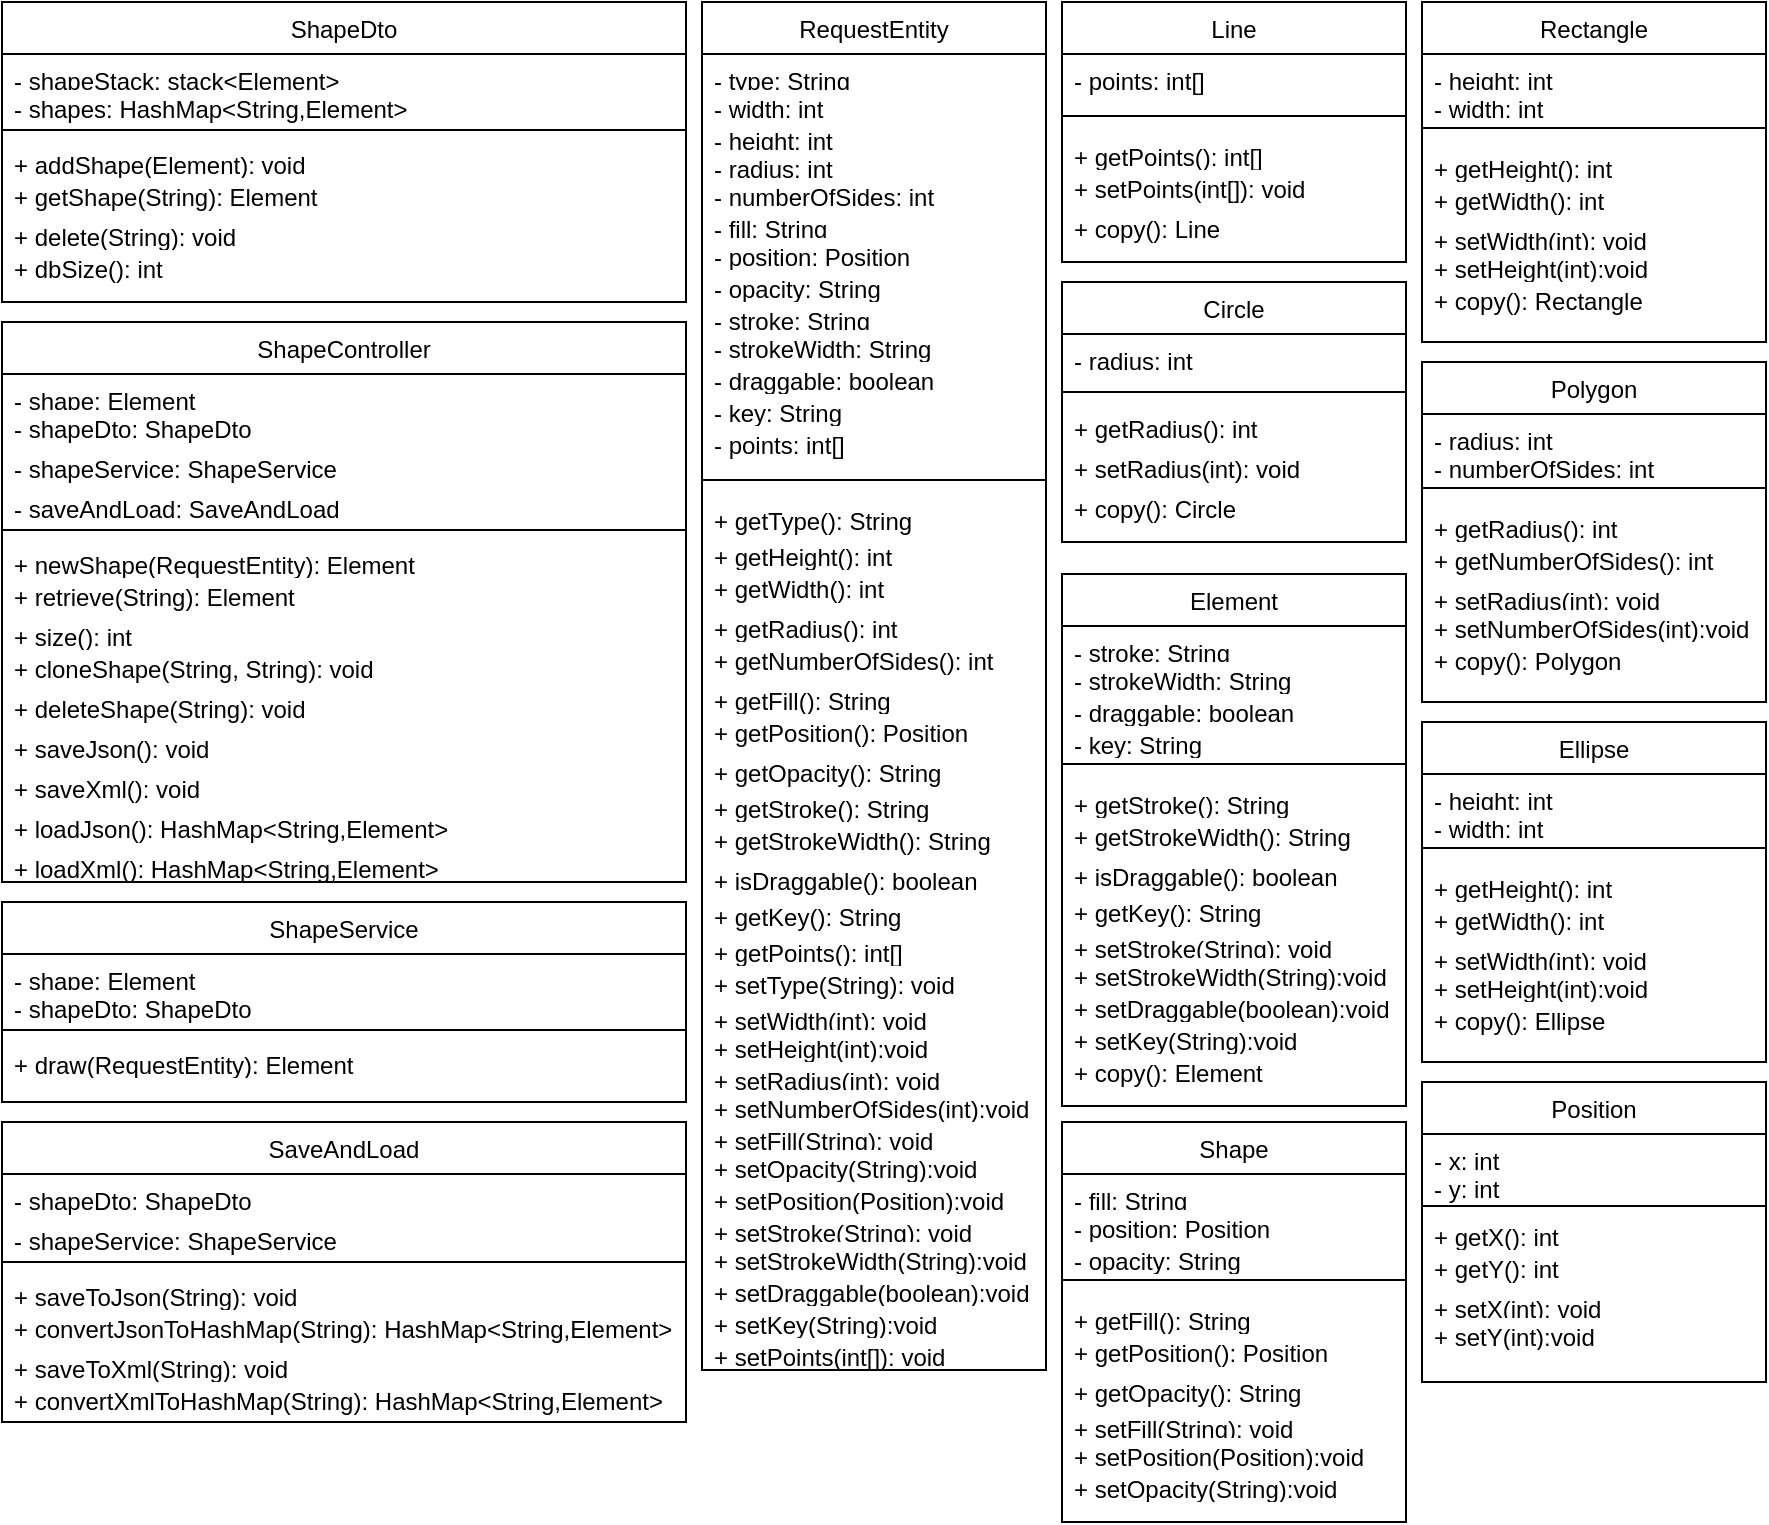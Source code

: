 <mxfile version="22.1.6" type="github">
  <diagram id="C5RBs43oDa-KdzZeNtuy" name="Page-1">
    <mxGraphModel dx="1877" dy="617" grid="1" gridSize="10" guides="1" tooltips="1" connect="1" arrows="1" fold="1" page="1" pageScale="1" pageWidth="827" pageHeight="1169" math="0" shadow="0">
      <root>
        <mxCell id="WIyWlLk6GJQsqaUBKTNV-0" />
        <mxCell id="WIyWlLk6GJQsqaUBKTNV-1" parent="WIyWlLk6GJQsqaUBKTNV-0" />
        <mxCell id="zkfFHV4jXpPFQw0GAbJ--17" value="Rectangle" style="swimlane;fontStyle=0;align=center;verticalAlign=top;childLayout=stackLayout;horizontal=1;startSize=26;horizontalStack=0;resizeParent=1;resizeLast=0;collapsible=1;marginBottom=0;rounded=0;shadow=0;strokeWidth=1;" parent="WIyWlLk6GJQsqaUBKTNV-1" vertex="1">
          <mxGeometry x="630" y="10" width="172" height="170" as="geometry">
            <mxRectangle x="550" y="140" width="160" height="26" as="alternateBounds" />
          </mxGeometry>
        </mxCell>
        <mxCell id="zkfFHV4jXpPFQw0GAbJ--18" value="- height: int" style="text;align=left;verticalAlign=top;spacingLeft=4;spacingRight=4;overflow=hidden;rotatable=0;points=[[0,0.5],[1,0.5]];portConstraint=eastwest;" parent="zkfFHV4jXpPFQw0GAbJ--17" vertex="1">
          <mxGeometry y="26" width="172" height="14" as="geometry" />
        </mxCell>
        <mxCell id="zkfFHV4jXpPFQw0GAbJ--19" value="- width: int" style="text;align=left;verticalAlign=top;spacingLeft=4;spacingRight=4;overflow=hidden;rotatable=0;points=[[0,0.5],[1,0.5]];portConstraint=eastwest;rounded=0;shadow=0;html=0;" parent="zkfFHV4jXpPFQw0GAbJ--17" vertex="1">
          <mxGeometry y="40" width="172" height="16" as="geometry" />
        </mxCell>
        <mxCell id="zkfFHV4jXpPFQw0GAbJ--23" value="" style="line;html=1;strokeWidth=1;align=left;verticalAlign=middle;spacingTop=-1;spacingLeft=3;spacingRight=3;rotatable=0;labelPosition=right;points=[];portConstraint=eastwest;" parent="zkfFHV4jXpPFQw0GAbJ--17" vertex="1">
          <mxGeometry y="56" width="172" height="14" as="geometry" />
        </mxCell>
        <mxCell id="zkfFHV4jXpPFQw0GAbJ--24" value="+ getHeight(): int" style="text;align=left;verticalAlign=top;spacingLeft=4;spacingRight=4;overflow=hidden;rotatable=0;points=[[0,0.5],[1,0.5]];portConstraint=eastwest;" parent="zkfFHV4jXpPFQw0GAbJ--17" vertex="1">
          <mxGeometry y="70" width="172" height="16" as="geometry" />
        </mxCell>
        <mxCell id="zkfFHV4jXpPFQw0GAbJ--25" value="+ getWidth(): int" style="text;align=left;verticalAlign=top;spacingLeft=4;spacingRight=4;overflow=hidden;rotatable=0;points=[[0,0.5],[1,0.5]];portConstraint=eastwest;" parent="zkfFHV4jXpPFQw0GAbJ--17" vertex="1">
          <mxGeometry y="86" width="172" height="20" as="geometry" />
        </mxCell>
        <mxCell id="BYD55XEwTdzDxL9DiL2L-0" value="+ setWidth(int): void" style="text;align=left;verticalAlign=top;spacingLeft=4;spacingRight=4;overflow=hidden;rotatable=0;points=[[0,0.5],[1,0.5]];portConstraint=eastwest;" vertex="1" parent="zkfFHV4jXpPFQw0GAbJ--17">
          <mxGeometry y="106" width="172" height="14" as="geometry" />
        </mxCell>
        <mxCell id="BYD55XEwTdzDxL9DiL2L-1" value="+ setHeight(int):void" style="text;align=left;verticalAlign=top;spacingLeft=4;spacingRight=4;overflow=hidden;rotatable=0;points=[[0,0.5],[1,0.5]];portConstraint=eastwest;" vertex="1" parent="zkfFHV4jXpPFQw0GAbJ--17">
          <mxGeometry y="120" width="172" height="16" as="geometry" />
        </mxCell>
        <mxCell id="BYD55XEwTdzDxL9DiL2L-2" value="+ copy(): Rectangle" style="text;align=left;verticalAlign=top;spacingLeft=4;spacingRight=4;overflow=hidden;rotatable=0;points=[[0,0.5],[1,0.5]];portConstraint=eastwest;" vertex="1" parent="zkfFHV4jXpPFQw0GAbJ--17">
          <mxGeometry y="136" width="172" height="30" as="geometry" />
        </mxCell>
        <mxCell id="BYD55XEwTdzDxL9DiL2L-3" value="Polygon" style="swimlane;fontStyle=0;align=center;verticalAlign=top;childLayout=stackLayout;horizontal=1;startSize=26;horizontalStack=0;resizeParent=1;resizeLast=0;collapsible=1;marginBottom=0;rounded=0;shadow=0;strokeWidth=1;" vertex="1" parent="WIyWlLk6GJQsqaUBKTNV-1">
          <mxGeometry x="630" y="190" width="172" height="170" as="geometry">
            <mxRectangle x="550" y="140" width="160" height="26" as="alternateBounds" />
          </mxGeometry>
        </mxCell>
        <mxCell id="BYD55XEwTdzDxL9DiL2L-4" value="- radius: int" style="text;align=left;verticalAlign=top;spacingLeft=4;spacingRight=4;overflow=hidden;rotatable=0;points=[[0,0.5],[1,0.5]];portConstraint=eastwest;" vertex="1" parent="BYD55XEwTdzDxL9DiL2L-3">
          <mxGeometry y="26" width="172" height="14" as="geometry" />
        </mxCell>
        <mxCell id="BYD55XEwTdzDxL9DiL2L-5" value="- numberOfSides: int" style="text;align=left;verticalAlign=top;spacingLeft=4;spacingRight=4;overflow=hidden;rotatable=0;points=[[0,0.5],[1,0.5]];portConstraint=eastwest;rounded=0;shadow=0;html=0;" vertex="1" parent="BYD55XEwTdzDxL9DiL2L-3">
          <mxGeometry y="40" width="172" height="16" as="geometry" />
        </mxCell>
        <mxCell id="BYD55XEwTdzDxL9DiL2L-6" value="" style="line;html=1;strokeWidth=1;align=left;verticalAlign=middle;spacingTop=-1;spacingLeft=3;spacingRight=3;rotatable=0;labelPosition=right;points=[];portConstraint=eastwest;" vertex="1" parent="BYD55XEwTdzDxL9DiL2L-3">
          <mxGeometry y="56" width="172" height="14" as="geometry" />
        </mxCell>
        <mxCell id="BYD55XEwTdzDxL9DiL2L-7" value="+ getRadius(): int" style="text;align=left;verticalAlign=top;spacingLeft=4;spacingRight=4;overflow=hidden;rotatable=0;points=[[0,0.5],[1,0.5]];portConstraint=eastwest;" vertex="1" parent="BYD55XEwTdzDxL9DiL2L-3">
          <mxGeometry y="70" width="172" height="16" as="geometry" />
        </mxCell>
        <mxCell id="BYD55XEwTdzDxL9DiL2L-8" value="+ getNumberOfSides(): int" style="text;align=left;verticalAlign=top;spacingLeft=4;spacingRight=4;overflow=hidden;rotatable=0;points=[[0,0.5],[1,0.5]];portConstraint=eastwest;" vertex="1" parent="BYD55XEwTdzDxL9DiL2L-3">
          <mxGeometry y="86" width="172" height="20" as="geometry" />
        </mxCell>
        <mxCell id="BYD55XEwTdzDxL9DiL2L-9" value="+ setRadius(int): void" style="text;align=left;verticalAlign=top;spacingLeft=4;spacingRight=4;overflow=hidden;rotatable=0;points=[[0,0.5],[1,0.5]];portConstraint=eastwest;" vertex="1" parent="BYD55XEwTdzDxL9DiL2L-3">
          <mxGeometry y="106" width="172" height="14" as="geometry" />
        </mxCell>
        <mxCell id="BYD55XEwTdzDxL9DiL2L-10" value="+ setNumberOfSides(int):void" style="text;align=left;verticalAlign=top;spacingLeft=4;spacingRight=4;overflow=hidden;rotatable=0;points=[[0,0.5],[1,0.5]];portConstraint=eastwest;" vertex="1" parent="BYD55XEwTdzDxL9DiL2L-3">
          <mxGeometry y="120" width="172" height="16" as="geometry" />
        </mxCell>
        <mxCell id="BYD55XEwTdzDxL9DiL2L-11" value="+ copy(): Polygon" style="text;align=left;verticalAlign=top;spacingLeft=4;spacingRight=4;overflow=hidden;rotatable=0;points=[[0,0.5],[1,0.5]];portConstraint=eastwest;" vertex="1" parent="BYD55XEwTdzDxL9DiL2L-3">
          <mxGeometry y="136" width="172" height="30" as="geometry" />
        </mxCell>
        <mxCell id="BYD55XEwTdzDxL9DiL2L-12" value="Ellipse" style="swimlane;fontStyle=0;align=center;verticalAlign=top;childLayout=stackLayout;horizontal=1;startSize=26;horizontalStack=0;resizeParent=1;resizeLast=0;collapsible=1;marginBottom=0;rounded=0;shadow=0;strokeWidth=1;" vertex="1" parent="WIyWlLk6GJQsqaUBKTNV-1">
          <mxGeometry x="630" y="370" width="172" height="170" as="geometry">
            <mxRectangle x="550" y="140" width="160" height="26" as="alternateBounds" />
          </mxGeometry>
        </mxCell>
        <mxCell id="BYD55XEwTdzDxL9DiL2L-13" value="- height: int" style="text;align=left;verticalAlign=top;spacingLeft=4;spacingRight=4;overflow=hidden;rotatable=0;points=[[0,0.5],[1,0.5]];portConstraint=eastwest;" vertex="1" parent="BYD55XEwTdzDxL9DiL2L-12">
          <mxGeometry y="26" width="172" height="14" as="geometry" />
        </mxCell>
        <mxCell id="BYD55XEwTdzDxL9DiL2L-14" value="- width: int" style="text;align=left;verticalAlign=top;spacingLeft=4;spacingRight=4;overflow=hidden;rotatable=0;points=[[0,0.5],[1,0.5]];portConstraint=eastwest;rounded=0;shadow=0;html=0;" vertex="1" parent="BYD55XEwTdzDxL9DiL2L-12">
          <mxGeometry y="40" width="172" height="16" as="geometry" />
        </mxCell>
        <mxCell id="BYD55XEwTdzDxL9DiL2L-15" value="" style="line;html=1;strokeWidth=1;align=left;verticalAlign=middle;spacingTop=-1;spacingLeft=3;spacingRight=3;rotatable=0;labelPosition=right;points=[];portConstraint=eastwest;" vertex="1" parent="BYD55XEwTdzDxL9DiL2L-12">
          <mxGeometry y="56" width="172" height="14" as="geometry" />
        </mxCell>
        <mxCell id="BYD55XEwTdzDxL9DiL2L-16" value="+ getHeight(): int" style="text;align=left;verticalAlign=top;spacingLeft=4;spacingRight=4;overflow=hidden;rotatable=0;points=[[0,0.5],[1,0.5]];portConstraint=eastwest;" vertex="1" parent="BYD55XEwTdzDxL9DiL2L-12">
          <mxGeometry y="70" width="172" height="16" as="geometry" />
        </mxCell>
        <mxCell id="BYD55XEwTdzDxL9DiL2L-17" value="+ getWidth(): int" style="text;align=left;verticalAlign=top;spacingLeft=4;spacingRight=4;overflow=hidden;rotatable=0;points=[[0,0.5],[1,0.5]];portConstraint=eastwest;" vertex="1" parent="BYD55XEwTdzDxL9DiL2L-12">
          <mxGeometry y="86" width="172" height="20" as="geometry" />
        </mxCell>
        <mxCell id="BYD55XEwTdzDxL9DiL2L-18" value="+ setWidth(int): void" style="text;align=left;verticalAlign=top;spacingLeft=4;spacingRight=4;overflow=hidden;rotatable=0;points=[[0,0.5],[1,0.5]];portConstraint=eastwest;" vertex="1" parent="BYD55XEwTdzDxL9DiL2L-12">
          <mxGeometry y="106" width="172" height="14" as="geometry" />
        </mxCell>
        <mxCell id="BYD55XEwTdzDxL9DiL2L-19" value="+ setHeight(int):void" style="text;align=left;verticalAlign=top;spacingLeft=4;spacingRight=4;overflow=hidden;rotatable=0;points=[[0,0.5],[1,0.5]];portConstraint=eastwest;" vertex="1" parent="BYD55XEwTdzDxL9DiL2L-12">
          <mxGeometry y="120" width="172" height="16" as="geometry" />
        </mxCell>
        <mxCell id="BYD55XEwTdzDxL9DiL2L-20" value="+ copy(): Ellipse" style="text;align=left;verticalAlign=top;spacingLeft=4;spacingRight=4;overflow=hidden;rotatable=0;points=[[0,0.5],[1,0.5]];portConstraint=eastwest;" vertex="1" parent="BYD55XEwTdzDxL9DiL2L-12">
          <mxGeometry y="136" width="172" height="30" as="geometry" />
        </mxCell>
        <mxCell id="BYD55XEwTdzDxL9DiL2L-21" value="Line" style="swimlane;fontStyle=0;align=center;verticalAlign=top;childLayout=stackLayout;horizontal=1;startSize=26;horizontalStack=0;resizeParent=1;resizeLast=0;collapsible=1;marginBottom=0;rounded=0;shadow=0;strokeWidth=1;" vertex="1" parent="WIyWlLk6GJQsqaUBKTNV-1">
          <mxGeometry x="450" y="10" width="172" height="130" as="geometry">
            <mxRectangle x="550" y="140" width="160" height="26" as="alternateBounds" />
          </mxGeometry>
        </mxCell>
        <mxCell id="BYD55XEwTdzDxL9DiL2L-22" value="- points: int[]" style="text;align=left;verticalAlign=top;spacingLeft=4;spacingRight=4;overflow=hidden;rotatable=0;points=[[0,0.5],[1,0.5]];portConstraint=eastwest;" vertex="1" parent="BYD55XEwTdzDxL9DiL2L-21">
          <mxGeometry y="26" width="172" height="24" as="geometry" />
        </mxCell>
        <mxCell id="BYD55XEwTdzDxL9DiL2L-24" value="" style="line;html=1;strokeWidth=1;align=left;verticalAlign=middle;spacingTop=-1;spacingLeft=3;spacingRight=3;rotatable=0;labelPosition=right;points=[];portConstraint=eastwest;" vertex="1" parent="BYD55XEwTdzDxL9DiL2L-21">
          <mxGeometry y="50" width="172" height="14" as="geometry" />
        </mxCell>
        <mxCell id="BYD55XEwTdzDxL9DiL2L-25" value="+ getPoints(): int[]" style="text;align=left;verticalAlign=top;spacingLeft=4;spacingRight=4;overflow=hidden;rotatable=0;points=[[0,0.5],[1,0.5]];portConstraint=eastwest;" vertex="1" parent="BYD55XEwTdzDxL9DiL2L-21">
          <mxGeometry y="64" width="172" height="16" as="geometry" />
        </mxCell>
        <mxCell id="BYD55XEwTdzDxL9DiL2L-26" value="+ setPoints(int[]): void" style="text;align=left;verticalAlign=top;spacingLeft=4;spacingRight=4;overflow=hidden;rotatable=0;points=[[0,0.5],[1,0.5]];portConstraint=eastwest;" vertex="1" parent="BYD55XEwTdzDxL9DiL2L-21">
          <mxGeometry y="80" width="172" height="20" as="geometry" />
        </mxCell>
        <mxCell id="BYD55XEwTdzDxL9DiL2L-29" value="+ copy(): Line" style="text;align=left;verticalAlign=top;spacingLeft=4;spacingRight=4;overflow=hidden;rotatable=0;points=[[0,0.5],[1,0.5]];portConstraint=eastwest;" vertex="1" parent="BYD55XEwTdzDxL9DiL2L-21">
          <mxGeometry y="100" width="172" height="30" as="geometry" />
        </mxCell>
        <mxCell id="BYD55XEwTdzDxL9DiL2L-30" value="Circle" style="swimlane;fontStyle=0;align=center;verticalAlign=top;childLayout=stackLayout;horizontal=1;startSize=26;horizontalStack=0;resizeParent=1;resizeLast=0;collapsible=1;marginBottom=0;rounded=0;shadow=0;strokeWidth=1;" vertex="1" parent="WIyWlLk6GJQsqaUBKTNV-1">
          <mxGeometry x="450" y="150" width="172" height="130" as="geometry">
            <mxRectangle x="550" y="140" width="160" height="26" as="alternateBounds" />
          </mxGeometry>
        </mxCell>
        <mxCell id="BYD55XEwTdzDxL9DiL2L-31" value="- radius: int" style="text;align=left;verticalAlign=top;spacingLeft=4;spacingRight=4;overflow=hidden;rotatable=0;points=[[0,0.5],[1,0.5]];portConstraint=eastwest;" vertex="1" parent="BYD55XEwTdzDxL9DiL2L-30">
          <mxGeometry y="26" width="172" height="24" as="geometry" />
        </mxCell>
        <mxCell id="BYD55XEwTdzDxL9DiL2L-33" value="" style="line;html=1;strokeWidth=1;align=left;verticalAlign=middle;spacingTop=-1;spacingLeft=3;spacingRight=3;rotatable=0;labelPosition=right;points=[];portConstraint=eastwest;" vertex="1" parent="BYD55XEwTdzDxL9DiL2L-30">
          <mxGeometry y="50" width="172" height="10" as="geometry" />
        </mxCell>
        <mxCell id="BYD55XEwTdzDxL9DiL2L-34" value="+ getRadius(): int" style="text;align=left;verticalAlign=top;spacingLeft=4;spacingRight=4;overflow=hidden;rotatable=0;points=[[0,0.5],[1,0.5]];portConstraint=eastwest;" vertex="1" parent="BYD55XEwTdzDxL9DiL2L-30">
          <mxGeometry y="60" width="172" height="20" as="geometry" />
        </mxCell>
        <mxCell id="BYD55XEwTdzDxL9DiL2L-35" value="+ setRadius(int): void" style="text;align=left;verticalAlign=top;spacingLeft=4;spacingRight=4;overflow=hidden;rotatable=0;points=[[0,0.5],[1,0.5]];portConstraint=eastwest;" vertex="1" parent="BYD55XEwTdzDxL9DiL2L-30">
          <mxGeometry y="80" width="172" height="20" as="geometry" />
        </mxCell>
        <mxCell id="BYD55XEwTdzDxL9DiL2L-38" value="+ copy(): Circle" style="text;align=left;verticalAlign=top;spacingLeft=4;spacingRight=4;overflow=hidden;rotatable=0;points=[[0,0.5],[1,0.5]];portConstraint=eastwest;" vertex="1" parent="BYD55XEwTdzDxL9DiL2L-30">
          <mxGeometry y="100" width="172" height="30" as="geometry" />
        </mxCell>
        <mxCell id="BYD55XEwTdzDxL9DiL2L-40" value="Element" style="swimlane;fontStyle=0;align=center;verticalAlign=top;childLayout=stackLayout;horizontal=1;startSize=26;horizontalStack=0;resizeParent=1;resizeLast=0;collapsible=1;marginBottom=0;rounded=0;shadow=0;strokeWidth=1;" vertex="1" parent="WIyWlLk6GJQsqaUBKTNV-1">
          <mxGeometry x="450" y="296" width="172" height="266" as="geometry">
            <mxRectangle x="550" y="140" width="160" height="26" as="alternateBounds" />
          </mxGeometry>
        </mxCell>
        <mxCell id="BYD55XEwTdzDxL9DiL2L-41" value="- stroke: String" style="text;align=left;verticalAlign=top;spacingLeft=4;spacingRight=4;overflow=hidden;rotatable=0;points=[[0,0.5],[1,0.5]];portConstraint=eastwest;" vertex="1" parent="BYD55XEwTdzDxL9DiL2L-40">
          <mxGeometry y="26" width="172" height="14" as="geometry" />
        </mxCell>
        <mxCell id="BYD55XEwTdzDxL9DiL2L-42" value="- strokeWidth: String" style="text;align=left;verticalAlign=top;spacingLeft=4;spacingRight=4;overflow=hidden;rotatable=0;points=[[0,0.5],[1,0.5]];portConstraint=eastwest;rounded=0;shadow=0;html=0;" vertex="1" parent="BYD55XEwTdzDxL9DiL2L-40">
          <mxGeometry y="40" width="172" height="16" as="geometry" />
        </mxCell>
        <mxCell id="BYD55XEwTdzDxL9DiL2L-49" value="- draggable: boolean" style="text;align=left;verticalAlign=top;spacingLeft=4;spacingRight=4;overflow=hidden;rotatable=0;points=[[0,0.5],[1,0.5]];portConstraint=eastwest;rounded=0;shadow=0;html=0;" vertex="1" parent="BYD55XEwTdzDxL9DiL2L-40">
          <mxGeometry y="56" width="172" height="16" as="geometry" />
        </mxCell>
        <mxCell id="BYD55XEwTdzDxL9DiL2L-50" value="- key: String" style="text;align=left;verticalAlign=top;spacingLeft=4;spacingRight=4;overflow=hidden;rotatable=0;points=[[0,0.5],[1,0.5]];portConstraint=eastwest;rounded=0;shadow=0;html=0;" vertex="1" parent="BYD55XEwTdzDxL9DiL2L-40">
          <mxGeometry y="72" width="172" height="16" as="geometry" />
        </mxCell>
        <mxCell id="BYD55XEwTdzDxL9DiL2L-43" value="" style="line;html=1;strokeWidth=1;align=left;verticalAlign=middle;spacingTop=-1;spacingLeft=3;spacingRight=3;rotatable=0;labelPosition=right;points=[];portConstraint=eastwest;" vertex="1" parent="BYD55XEwTdzDxL9DiL2L-40">
          <mxGeometry y="88" width="172" height="14" as="geometry" />
        </mxCell>
        <mxCell id="BYD55XEwTdzDxL9DiL2L-44" value="+ getStroke(): String" style="text;align=left;verticalAlign=top;spacingLeft=4;spacingRight=4;overflow=hidden;rotatable=0;points=[[0,0.5],[1,0.5]];portConstraint=eastwest;" vertex="1" parent="BYD55XEwTdzDxL9DiL2L-40">
          <mxGeometry y="102" width="172" height="16" as="geometry" />
        </mxCell>
        <mxCell id="BYD55XEwTdzDxL9DiL2L-45" value="+ getStrokeWidth(): String" style="text;align=left;verticalAlign=top;spacingLeft=4;spacingRight=4;overflow=hidden;rotatable=0;points=[[0,0.5],[1,0.5]];portConstraint=eastwest;" vertex="1" parent="BYD55XEwTdzDxL9DiL2L-40">
          <mxGeometry y="118" width="172" height="20" as="geometry" />
        </mxCell>
        <mxCell id="BYD55XEwTdzDxL9DiL2L-51" value="+ isDraggable(): boolean" style="text;align=left;verticalAlign=top;spacingLeft=4;spacingRight=4;overflow=hidden;rotatable=0;points=[[0,0.5],[1,0.5]];portConstraint=eastwest;" vertex="1" parent="BYD55XEwTdzDxL9DiL2L-40">
          <mxGeometry y="138" width="172" height="18" as="geometry" />
        </mxCell>
        <mxCell id="BYD55XEwTdzDxL9DiL2L-52" value="+ getKey(): String" style="text;align=left;verticalAlign=top;spacingLeft=4;spacingRight=4;overflow=hidden;rotatable=0;points=[[0,0.5],[1,0.5]];portConstraint=eastwest;" vertex="1" parent="BYD55XEwTdzDxL9DiL2L-40">
          <mxGeometry y="156" width="172" height="18" as="geometry" />
        </mxCell>
        <mxCell id="BYD55XEwTdzDxL9DiL2L-46" value="+ setStroke(String): void" style="text;align=left;verticalAlign=top;spacingLeft=4;spacingRight=4;overflow=hidden;rotatable=0;points=[[0,0.5],[1,0.5]];portConstraint=eastwest;" vertex="1" parent="BYD55XEwTdzDxL9DiL2L-40">
          <mxGeometry y="174" width="172" height="14" as="geometry" />
        </mxCell>
        <mxCell id="BYD55XEwTdzDxL9DiL2L-47" value="+ setStrokeWidth(String):void" style="text;align=left;verticalAlign=top;spacingLeft=4;spacingRight=4;overflow=hidden;rotatable=0;points=[[0,0.5],[1,0.5]];portConstraint=eastwest;" vertex="1" parent="BYD55XEwTdzDxL9DiL2L-40">
          <mxGeometry y="188" width="172" height="16" as="geometry" />
        </mxCell>
        <mxCell id="BYD55XEwTdzDxL9DiL2L-53" value="+ setDraggable(boolean):void" style="text;align=left;verticalAlign=top;spacingLeft=4;spacingRight=4;overflow=hidden;rotatable=0;points=[[0,0.5],[1,0.5]];portConstraint=eastwest;" vertex="1" parent="BYD55XEwTdzDxL9DiL2L-40">
          <mxGeometry y="204" width="172" height="16" as="geometry" />
        </mxCell>
        <mxCell id="BYD55XEwTdzDxL9DiL2L-54" value="+ setKey(String):void" style="text;align=left;verticalAlign=top;spacingLeft=4;spacingRight=4;overflow=hidden;rotatable=0;points=[[0,0.5],[1,0.5]];portConstraint=eastwest;" vertex="1" parent="BYD55XEwTdzDxL9DiL2L-40">
          <mxGeometry y="220" width="172" height="16" as="geometry" />
        </mxCell>
        <mxCell id="BYD55XEwTdzDxL9DiL2L-48" value="+ copy(): Element" style="text;align=left;verticalAlign=top;spacingLeft=4;spacingRight=4;overflow=hidden;rotatable=0;points=[[0,0.5],[1,0.5]];portConstraint=eastwest;" vertex="1" parent="BYD55XEwTdzDxL9DiL2L-40">
          <mxGeometry y="236" width="172" height="30" as="geometry" />
        </mxCell>
        <mxCell id="BYD55XEwTdzDxL9DiL2L-55" value="Position" style="swimlane;fontStyle=0;align=center;verticalAlign=top;childLayout=stackLayout;horizontal=1;startSize=26;horizontalStack=0;resizeParent=1;resizeLast=0;collapsible=1;marginBottom=0;rounded=0;shadow=0;strokeWidth=1;" vertex="1" parent="WIyWlLk6GJQsqaUBKTNV-1">
          <mxGeometry x="630" y="550" width="172" height="150" as="geometry">
            <mxRectangle x="550" y="140" width="160" height="26" as="alternateBounds" />
          </mxGeometry>
        </mxCell>
        <mxCell id="BYD55XEwTdzDxL9DiL2L-56" value="- x: int" style="text;align=left;verticalAlign=top;spacingLeft=4;spacingRight=4;overflow=hidden;rotatable=0;points=[[0,0.5],[1,0.5]];portConstraint=eastwest;" vertex="1" parent="BYD55XEwTdzDxL9DiL2L-55">
          <mxGeometry y="26" width="172" height="14" as="geometry" />
        </mxCell>
        <mxCell id="BYD55XEwTdzDxL9DiL2L-57" value="- y: int" style="text;align=left;verticalAlign=top;spacingLeft=4;spacingRight=4;overflow=hidden;rotatable=0;points=[[0,0.5],[1,0.5]];portConstraint=eastwest;rounded=0;shadow=0;html=0;" vertex="1" parent="BYD55XEwTdzDxL9DiL2L-55">
          <mxGeometry y="40" width="172" height="20" as="geometry" />
        </mxCell>
        <mxCell id="BYD55XEwTdzDxL9DiL2L-58" value="" style="line;html=1;strokeWidth=1;align=left;verticalAlign=middle;spacingTop=-1;spacingLeft=3;spacingRight=3;rotatable=0;labelPosition=right;points=[];portConstraint=eastwest;" vertex="1" parent="BYD55XEwTdzDxL9DiL2L-55">
          <mxGeometry y="60" width="172" height="4" as="geometry" />
        </mxCell>
        <mxCell id="BYD55XEwTdzDxL9DiL2L-59" value="+ getX(): int" style="text;align=left;verticalAlign=top;spacingLeft=4;spacingRight=4;overflow=hidden;rotatable=0;points=[[0,0.5],[1,0.5]];portConstraint=eastwest;" vertex="1" parent="BYD55XEwTdzDxL9DiL2L-55">
          <mxGeometry y="64" width="172" height="16" as="geometry" />
        </mxCell>
        <mxCell id="BYD55XEwTdzDxL9DiL2L-60" value="+ getY(): int" style="text;align=left;verticalAlign=top;spacingLeft=4;spacingRight=4;overflow=hidden;rotatable=0;points=[[0,0.5],[1,0.5]];portConstraint=eastwest;" vertex="1" parent="BYD55XEwTdzDxL9DiL2L-55">
          <mxGeometry y="80" width="172" height="20" as="geometry" />
        </mxCell>
        <mxCell id="BYD55XEwTdzDxL9DiL2L-61" value="+ setX(int): void" style="text;align=left;verticalAlign=top;spacingLeft=4;spacingRight=4;overflow=hidden;rotatable=0;points=[[0,0.5],[1,0.5]];portConstraint=eastwest;" vertex="1" parent="BYD55XEwTdzDxL9DiL2L-55">
          <mxGeometry y="100" width="172" height="14" as="geometry" />
        </mxCell>
        <mxCell id="BYD55XEwTdzDxL9DiL2L-62" value="+ setY(int):void" style="text;align=left;verticalAlign=top;spacingLeft=4;spacingRight=4;overflow=hidden;rotatable=0;points=[[0,0.5],[1,0.5]];portConstraint=eastwest;" vertex="1" parent="BYD55XEwTdzDxL9DiL2L-55">
          <mxGeometry y="114" width="172" height="16" as="geometry" />
        </mxCell>
        <mxCell id="BYD55XEwTdzDxL9DiL2L-64" value="Shape" style="swimlane;fontStyle=0;align=center;verticalAlign=top;childLayout=stackLayout;horizontal=1;startSize=26;horizontalStack=0;resizeParent=1;resizeLast=0;collapsible=1;marginBottom=0;rounded=0;shadow=0;strokeWidth=1;" vertex="1" parent="WIyWlLk6GJQsqaUBKTNV-1">
          <mxGeometry x="450" y="570" width="172" height="200" as="geometry">
            <mxRectangle x="550" y="140" width="160" height="26" as="alternateBounds" />
          </mxGeometry>
        </mxCell>
        <mxCell id="BYD55XEwTdzDxL9DiL2L-65" value="- fill: String" style="text;align=left;verticalAlign=top;spacingLeft=4;spacingRight=4;overflow=hidden;rotatable=0;points=[[0,0.5],[1,0.5]];portConstraint=eastwest;" vertex="1" parent="BYD55XEwTdzDxL9DiL2L-64">
          <mxGeometry y="26" width="172" height="14" as="geometry" />
        </mxCell>
        <mxCell id="BYD55XEwTdzDxL9DiL2L-66" value="- position: Position" style="text;align=left;verticalAlign=top;spacingLeft=4;spacingRight=4;overflow=hidden;rotatable=0;points=[[0,0.5],[1,0.5]];portConstraint=eastwest;rounded=0;shadow=0;html=0;" vertex="1" parent="BYD55XEwTdzDxL9DiL2L-64">
          <mxGeometry y="40" width="172" height="16" as="geometry" />
        </mxCell>
        <mxCell id="BYD55XEwTdzDxL9DiL2L-68" value="- opacity: String" style="text;align=left;verticalAlign=top;spacingLeft=4;spacingRight=4;overflow=hidden;rotatable=0;points=[[0,0.5],[1,0.5]];portConstraint=eastwest;rounded=0;shadow=0;html=0;" vertex="1" parent="BYD55XEwTdzDxL9DiL2L-64">
          <mxGeometry y="56" width="172" height="16" as="geometry" />
        </mxCell>
        <mxCell id="BYD55XEwTdzDxL9DiL2L-69" value="" style="line;html=1;strokeWidth=1;align=left;verticalAlign=middle;spacingTop=-1;spacingLeft=3;spacingRight=3;rotatable=0;labelPosition=right;points=[];portConstraint=eastwest;" vertex="1" parent="BYD55XEwTdzDxL9DiL2L-64">
          <mxGeometry y="72" width="172" height="14" as="geometry" />
        </mxCell>
        <mxCell id="BYD55XEwTdzDxL9DiL2L-70" value="+ getFill(): String" style="text;align=left;verticalAlign=top;spacingLeft=4;spacingRight=4;overflow=hidden;rotatable=0;points=[[0,0.5],[1,0.5]];portConstraint=eastwest;" vertex="1" parent="BYD55XEwTdzDxL9DiL2L-64">
          <mxGeometry y="86" width="172" height="16" as="geometry" />
        </mxCell>
        <mxCell id="BYD55XEwTdzDxL9DiL2L-71" value="+ getPosition(): Position" style="text;align=left;verticalAlign=top;spacingLeft=4;spacingRight=4;overflow=hidden;rotatable=0;points=[[0,0.5],[1,0.5]];portConstraint=eastwest;" vertex="1" parent="BYD55XEwTdzDxL9DiL2L-64">
          <mxGeometry y="102" width="172" height="20" as="geometry" />
        </mxCell>
        <mxCell id="BYD55XEwTdzDxL9DiL2L-73" value="+ getOpacity(): String" style="text;align=left;verticalAlign=top;spacingLeft=4;spacingRight=4;overflow=hidden;rotatable=0;points=[[0,0.5],[1,0.5]];portConstraint=eastwest;" vertex="1" parent="BYD55XEwTdzDxL9DiL2L-64">
          <mxGeometry y="122" width="172" height="18" as="geometry" />
        </mxCell>
        <mxCell id="BYD55XEwTdzDxL9DiL2L-74" value="+ setFill(String): void" style="text;align=left;verticalAlign=top;spacingLeft=4;spacingRight=4;overflow=hidden;rotatable=0;points=[[0,0.5],[1,0.5]];portConstraint=eastwest;" vertex="1" parent="BYD55XEwTdzDxL9DiL2L-64">
          <mxGeometry y="140" width="172" height="14" as="geometry" />
        </mxCell>
        <mxCell id="BYD55XEwTdzDxL9DiL2L-75" value="+ setPosition(Position):void" style="text;align=left;verticalAlign=top;spacingLeft=4;spacingRight=4;overflow=hidden;rotatable=0;points=[[0,0.5],[1,0.5]];portConstraint=eastwest;" vertex="1" parent="BYD55XEwTdzDxL9DiL2L-64">
          <mxGeometry y="154" width="172" height="16" as="geometry" />
        </mxCell>
        <mxCell id="BYD55XEwTdzDxL9DiL2L-77" value="+ setOpacity(String):void" style="text;align=left;verticalAlign=top;spacingLeft=4;spacingRight=4;overflow=hidden;rotatable=0;points=[[0,0.5],[1,0.5]];portConstraint=eastwest;" vertex="1" parent="BYD55XEwTdzDxL9DiL2L-64">
          <mxGeometry y="170" width="172" height="16" as="geometry" />
        </mxCell>
        <mxCell id="BYD55XEwTdzDxL9DiL2L-79" value="RequestEntity" style="swimlane;fontStyle=0;align=center;verticalAlign=top;childLayout=stackLayout;horizontal=1;startSize=26;horizontalStack=0;resizeParent=1;resizeLast=0;collapsible=1;marginBottom=0;rounded=0;shadow=0;strokeWidth=1;" vertex="1" parent="WIyWlLk6GJQsqaUBKTNV-1">
          <mxGeometry x="270" y="10" width="172" height="684" as="geometry">
            <mxRectangle x="550" y="140" width="160" height="26" as="alternateBounds" />
          </mxGeometry>
        </mxCell>
        <mxCell id="BYD55XEwTdzDxL9DiL2L-80" value="- type: String" style="text;align=left;verticalAlign=top;spacingLeft=4;spacingRight=4;overflow=hidden;rotatable=0;points=[[0,0.5],[1,0.5]];portConstraint=eastwest;" vertex="1" parent="BYD55XEwTdzDxL9DiL2L-79">
          <mxGeometry y="26" width="172" height="14" as="geometry" />
        </mxCell>
        <mxCell id="BYD55XEwTdzDxL9DiL2L-96" value="- width: int" style="text;align=left;verticalAlign=top;spacingLeft=4;spacingRight=4;overflow=hidden;rotatable=0;points=[[0,0.5],[1,0.5]];portConstraint=eastwest;rounded=0;shadow=0;html=0;" vertex="1" parent="BYD55XEwTdzDxL9DiL2L-79">
          <mxGeometry y="40" width="172" height="16" as="geometry" />
        </mxCell>
        <mxCell id="BYD55XEwTdzDxL9DiL2L-95" value="- height: int" style="text;align=left;verticalAlign=top;spacingLeft=4;spacingRight=4;overflow=hidden;rotatable=0;points=[[0,0.5],[1,0.5]];portConstraint=eastwest;" vertex="1" parent="BYD55XEwTdzDxL9DiL2L-79">
          <mxGeometry y="56" width="172" height="14" as="geometry" />
        </mxCell>
        <mxCell id="BYD55XEwTdzDxL9DiL2L-97" value="- radius: int" style="text;align=left;verticalAlign=top;spacingLeft=4;spacingRight=4;overflow=hidden;rotatable=0;points=[[0,0.5],[1,0.5]];portConstraint=eastwest;" vertex="1" parent="BYD55XEwTdzDxL9DiL2L-79">
          <mxGeometry y="70" width="172" height="14" as="geometry" />
        </mxCell>
        <mxCell id="BYD55XEwTdzDxL9DiL2L-98" value="- numberOfSides: int" style="text;align=left;verticalAlign=top;spacingLeft=4;spacingRight=4;overflow=hidden;rotatable=0;points=[[0,0.5],[1,0.5]];portConstraint=eastwest;rounded=0;shadow=0;html=0;" vertex="1" parent="BYD55XEwTdzDxL9DiL2L-79">
          <mxGeometry y="84" width="172" height="16" as="geometry" />
        </mxCell>
        <mxCell id="BYD55XEwTdzDxL9DiL2L-99" value="- fill: String" style="text;align=left;verticalAlign=top;spacingLeft=4;spacingRight=4;overflow=hidden;rotatable=0;points=[[0,0.5],[1,0.5]];portConstraint=eastwest;" vertex="1" parent="BYD55XEwTdzDxL9DiL2L-79">
          <mxGeometry y="100" width="172" height="14" as="geometry" />
        </mxCell>
        <mxCell id="BYD55XEwTdzDxL9DiL2L-100" value="- position: Position" style="text;align=left;verticalAlign=top;spacingLeft=4;spacingRight=4;overflow=hidden;rotatable=0;points=[[0,0.5],[1,0.5]];portConstraint=eastwest;rounded=0;shadow=0;html=0;" vertex="1" parent="BYD55XEwTdzDxL9DiL2L-79">
          <mxGeometry y="114" width="172" height="16" as="geometry" />
        </mxCell>
        <mxCell id="BYD55XEwTdzDxL9DiL2L-101" value="- opacity: String" style="text;align=left;verticalAlign=top;spacingLeft=4;spacingRight=4;overflow=hidden;rotatable=0;points=[[0,0.5],[1,0.5]];portConstraint=eastwest;rounded=0;shadow=0;html=0;" vertex="1" parent="BYD55XEwTdzDxL9DiL2L-79">
          <mxGeometry y="130" width="172" height="16" as="geometry" />
        </mxCell>
        <mxCell id="BYD55XEwTdzDxL9DiL2L-94" value="- stroke: String" style="text;align=left;verticalAlign=top;spacingLeft=4;spacingRight=4;overflow=hidden;rotatable=0;points=[[0,0.5],[1,0.5]];portConstraint=eastwest;" vertex="1" parent="BYD55XEwTdzDxL9DiL2L-79">
          <mxGeometry y="146" width="172" height="14" as="geometry" />
        </mxCell>
        <mxCell id="BYD55XEwTdzDxL9DiL2L-81" value="- strokeWidth: String" style="text;align=left;verticalAlign=top;spacingLeft=4;spacingRight=4;overflow=hidden;rotatable=0;points=[[0,0.5],[1,0.5]];portConstraint=eastwest;rounded=0;shadow=0;html=0;" vertex="1" parent="BYD55XEwTdzDxL9DiL2L-79">
          <mxGeometry y="160" width="172" height="16" as="geometry" />
        </mxCell>
        <mxCell id="BYD55XEwTdzDxL9DiL2L-82" value="- draggable: boolean" style="text;align=left;verticalAlign=top;spacingLeft=4;spacingRight=4;overflow=hidden;rotatable=0;points=[[0,0.5],[1,0.5]];portConstraint=eastwest;rounded=0;shadow=0;html=0;" vertex="1" parent="BYD55XEwTdzDxL9DiL2L-79">
          <mxGeometry y="176" width="172" height="16" as="geometry" />
        </mxCell>
        <mxCell id="BYD55XEwTdzDxL9DiL2L-83" value="- key: String" style="text;align=left;verticalAlign=top;spacingLeft=4;spacingRight=4;overflow=hidden;rotatable=0;points=[[0,0.5],[1,0.5]];portConstraint=eastwest;rounded=0;shadow=0;html=0;" vertex="1" parent="BYD55XEwTdzDxL9DiL2L-79">
          <mxGeometry y="192" width="172" height="16" as="geometry" />
        </mxCell>
        <mxCell id="BYD55XEwTdzDxL9DiL2L-102" value="- points: int[]" style="text;align=left;verticalAlign=top;spacingLeft=4;spacingRight=4;overflow=hidden;rotatable=0;points=[[0,0.5],[1,0.5]];portConstraint=eastwest;" vertex="1" parent="BYD55XEwTdzDxL9DiL2L-79">
          <mxGeometry y="208" width="172" height="24" as="geometry" />
        </mxCell>
        <mxCell id="BYD55XEwTdzDxL9DiL2L-84" value="" style="line;html=1;strokeWidth=1;align=left;verticalAlign=middle;spacingTop=-1;spacingLeft=3;spacingRight=3;rotatable=0;labelPosition=right;points=[];portConstraint=eastwest;" vertex="1" parent="BYD55XEwTdzDxL9DiL2L-79">
          <mxGeometry y="232" width="172" height="14" as="geometry" />
        </mxCell>
        <mxCell id="BYD55XEwTdzDxL9DiL2L-119" value="+ getType(): String" style="text;align=left;verticalAlign=top;spacingLeft=4;spacingRight=4;overflow=hidden;rotatable=0;points=[[0,0.5],[1,0.5]];portConstraint=eastwest;" vertex="1" parent="BYD55XEwTdzDxL9DiL2L-79">
          <mxGeometry y="246" width="172" height="18" as="geometry" />
        </mxCell>
        <mxCell id="BYD55XEwTdzDxL9DiL2L-103" value="+ getHeight(): int" style="text;align=left;verticalAlign=top;spacingLeft=4;spacingRight=4;overflow=hidden;rotatable=0;points=[[0,0.5],[1,0.5]];portConstraint=eastwest;" vertex="1" parent="BYD55XEwTdzDxL9DiL2L-79">
          <mxGeometry y="264" width="172" height="16" as="geometry" />
        </mxCell>
        <mxCell id="BYD55XEwTdzDxL9DiL2L-104" value="+ getWidth(): int" style="text;align=left;verticalAlign=top;spacingLeft=4;spacingRight=4;overflow=hidden;rotatable=0;points=[[0,0.5],[1,0.5]];portConstraint=eastwest;" vertex="1" parent="BYD55XEwTdzDxL9DiL2L-79">
          <mxGeometry y="280" width="172" height="20" as="geometry" />
        </mxCell>
        <mxCell id="BYD55XEwTdzDxL9DiL2L-107" value="+ getRadius(): int" style="text;align=left;verticalAlign=top;spacingLeft=4;spacingRight=4;overflow=hidden;rotatable=0;points=[[0,0.5],[1,0.5]];portConstraint=eastwest;" vertex="1" parent="BYD55XEwTdzDxL9DiL2L-79">
          <mxGeometry y="300" width="172" height="16" as="geometry" />
        </mxCell>
        <mxCell id="BYD55XEwTdzDxL9DiL2L-108" value="+ getNumberOfSides(): int" style="text;align=left;verticalAlign=top;spacingLeft=4;spacingRight=4;overflow=hidden;rotatable=0;points=[[0,0.5],[1,0.5]];portConstraint=eastwest;" vertex="1" parent="BYD55XEwTdzDxL9DiL2L-79">
          <mxGeometry y="316" width="172" height="20" as="geometry" />
        </mxCell>
        <mxCell id="BYD55XEwTdzDxL9DiL2L-111" value="+ getFill(): String" style="text;align=left;verticalAlign=top;spacingLeft=4;spacingRight=4;overflow=hidden;rotatable=0;points=[[0,0.5],[1,0.5]];portConstraint=eastwest;" vertex="1" parent="BYD55XEwTdzDxL9DiL2L-79">
          <mxGeometry y="336" width="172" height="16" as="geometry" />
        </mxCell>
        <mxCell id="BYD55XEwTdzDxL9DiL2L-112" value="+ getPosition(): Position" style="text;align=left;verticalAlign=top;spacingLeft=4;spacingRight=4;overflow=hidden;rotatable=0;points=[[0,0.5],[1,0.5]];portConstraint=eastwest;" vertex="1" parent="BYD55XEwTdzDxL9DiL2L-79">
          <mxGeometry y="352" width="172" height="20" as="geometry" />
        </mxCell>
        <mxCell id="BYD55XEwTdzDxL9DiL2L-113" value="+ getOpacity(): String" style="text;align=left;verticalAlign=top;spacingLeft=4;spacingRight=4;overflow=hidden;rotatable=0;points=[[0,0.5],[1,0.5]];portConstraint=eastwest;" vertex="1" parent="BYD55XEwTdzDxL9DiL2L-79">
          <mxGeometry y="372" width="172" height="18" as="geometry" />
        </mxCell>
        <mxCell id="BYD55XEwTdzDxL9DiL2L-85" value="+ getStroke(): String" style="text;align=left;verticalAlign=top;spacingLeft=4;spacingRight=4;overflow=hidden;rotatable=0;points=[[0,0.5],[1,0.5]];portConstraint=eastwest;" vertex="1" parent="BYD55XEwTdzDxL9DiL2L-79">
          <mxGeometry y="390" width="172" height="16" as="geometry" />
        </mxCell>
        <mxCell id="BYD55XEwTdzDxL9DiL2L-86" value="+ getStrokeWidth(): String" style="text;align=left;verticalAlign=top;spacingLeft=4;spacingRight=4;overflow=hidden;rotatable=0;points=[[0,0.5],[1,0.5]];portConstraint=eastwest;" vertex="1" parent="BYD55XEwTdzDxL9DiL2L-79">
          <mxGeometry y="406" width="172" height="20" as="geometry" />
        </mxCell>
        <mxCell id="BYD55XEwTdzDxL9DiL2L-87" value="+ isDraggable(): boolean" style="text;align=left;verticalAlign=top;spacingLeft=4;spacingRight=4;overflow=hidden;rotatable=0;points=[[0,0.5],[1,0.5]];portConstraint=eastwest;" vertex="1" parent="BYD55XEwTdzDxL9DiL2L-79">
          <mxGeometry y="426" width="172" height="18" as="geometry" />
        </mxCell>
        <mxCell id="BYD55XEwTdzDxL9DiL2L-88" value="+ getKey(): String" style="text;align=left;verticalAlign=top;spacingLeft=4;spacingRight=4;overflow=hidden;rotatable=0;points=[[0,0.5],[1,0.5]];portConstraint=eastwest;" vertex="1" parent="BYD55XEwTdzDxL9DiL2L-79">
          <mxGeometry y="444" width="172" height="18" as="geometry" />
        </mxCell>
        <mxCell id="BYD55XEwTdzDxL9DiL2L-117" value="+ getPoints(): int[]" style="text;align=left;verticalAlign=top;spacingLeft=4;spacingRight=4;overflow=hidden;rotatable=0;points=[[0,0.5],[1,0.5]];portConstraint=eastwest;" vertex="1" parent="BYD55XEwTdzDxL9DiL2L-79">
          <mxGeometry y="462" width="172" height="16" as="geometry" />
        </mxCell>
        <mxCell id="BYD55XEwTdzDxL9DiL2L-120" value="+ setType(String): void" style="text;align=left;verticalAlign=top;spacingLeft=4;spacingRight=4;overflow=hidden;rotatable=0;points=[[0,0.5],[1,0.5]];portConstraint=eastwest;" vertex="1" parent="BYD55XEwTdzDxL9DiL2L-79">
          <mxGeometry y="478" width="172" height="18" as="geometry" />
        </mxCell>
        <mxCell id="BYD55XEwTdzDxL9DiL2L-105" value="+ setWidth(int): void" style="text;align=left;verticalAlign=top;spacingLeft=4;spacingRight=4;overflow=hidden;rotatable=0;points=[[0,0.5],[1,0.5]];portConstraint=eastwest;" vertex="1" parent="BYD55XEwTdzDxL9DiL2L-79">
          <mxGeometry y="496" width="172" height="14" as="geometry" />
        </mxCell>
        <mxCell id="BYD55XEwTdzDxL9DiL2L-106" value="+ setHeight(int):void" style="text;align=left;verticalAlign=top;spacingLeft=4;spacingRight=4;overflow=hidden;rotatable=0;points=[[0,0.5],[1,0.5]];portConstraint=eastwest;" vertex="1" parent="BYD55XEwTdzDxL9DiL2L-79">
          <mxGeometry y="510" width="172" height="16" as="geometry" />
        </mxCell>
        <mxCell id="BYD55XEwTdzDxL9DiL2L-109" value="+ setRadius(int): void" style="text;align=left;verticalAlign=top;spacingLeft=4;spacingRight=4;overflow=hidden;rotatable=0;points=[[0,0.5],[1,0.5]];portConstraint=eastwest;" vertex="1" parent="BYD55XEwTdzDxL9DiL2L-79">
          <mxGeometry y="526" width="172" height="14" as="geometry" />
        </mxCell>
        <mxCell id="BYD55XEwTdzDxL9DiL2L-110" value="+ setNumberOfSides(int):void" style="text;align=left;verticalAlign=top;spacingLeft=4;spacingRight=4;overflow=hidden;rotatable=0;points=[[0,0.5],[1,0.5]];portConstraint=eastwest;" vertex="1" parent="BYD55XEwTdzDxL9DiL2L-79">
          <mxGeometry y="540" width="172" height="16" as="geometry" />
        </mxCell>
        <mxCell id="BYD55XEwTdzDxL9DiL2L-114" value="+ setFill(String): void" style="text;align=left;verticalAlign=top;spacingLeft=4;spacingRight=4;overflow=hidden;rotatable=0;points=[[0,0.5],[1,0.5]];portConstraint=eastwest;" vertex="1" parent="BYD55XEwTdzDxL9DiL2L-79">
          <mxGeometry y="556" width="172" height="14" as="geometry" />
        </mxCell>
        <mxCell id="BYD55XEwTdzDxL9DiL2L-116" value="+ setOpacity(String):void" style="text;align=left;verticalAlign=top;spacingLeft=4;spacingRight=4;overflow=hidden;rotatable=0;points=[[0,0.5],[1,0.5]];portConstraint=eastwest;" vertex="1" parent="BYD55XEwTdzDxL9DiL2L-79">
          <mxGeometry y="570" width="172" height="16" as="geometry" />
        </mxCell>
        <mxCell id="BYD55XEwTdzDxL9DiL2L-115" value="+ setPosition(Position):void" style="text;align=left;verticalAlign=top;spacingLeft=4;spacingRight=4;overflow=hidden;rotatable=0;points=[[0,0.5],[1,0.5]];portConstraint=eastwest;" vertex="1" parent="BYD55XEwTdzDxL9DiL2L-79">
          <mxGeometry y="586" width="172" height="16" as="geometry" />
        </mxCell>
        <mxCell id="BYD55XEwTdzDxL9DiL2L-89" value="+ setStroke(String): void" style="text;align=left;verticalAlign=top;spacingLeft=4;spacingRight=4;overflow=hidden;rotatable=0;points=[[0,0.5],[1,0.5]];portConstraint=eastwest;" vertex="1" parent="BYD55XEwTdzDxL9DiL2L-79">
          <mxGeometry y="602" width="172" height="14" as="geometry" />
        </mxCell>
        <mxCell id="BYD55XEwTdzDxL9DiL2L-90" value="+ setStrokeWidth(String):void" style="text;align=left;verticalAlign=top;spacingLeft=4;spacingRight=4;overflow=hidden;rotatable=0;points=[[0,0.5],[1,0.5]];portConstraint=eastwest;" vertex="1" parent="BYD55XEwTdzDxL9DiL2L-79">
          <mxGeometry y="616" width="172" height="16" as="geometry" />
        </mxCell>
        <mxCell id="BYD55XEwTdzDxL9DiL2L-91" value="+ setDraggable(boolean):void" style="text;align=left;verticalAlign=top;spacingLeft=4;spacingRight=4;overflow=hidden;rotatable=0;points=[[0,0.5],[1,0.5]];portConstraint=eastwest;" vertex="1" parent="BYD55XEwTdzDxL9DiL2L-79">
          <mxGeometry y="632" width="172" height="16" as="geometry" />
        </mxCell>
        <mxCell id="BYD55XEwTdzDxL9DiL2L-92" value="+ setKey(String):void" style="text;align=left;verticalAlign=top;spacingLeft=4;spacingRight=4;overflow=hidden;rotatable=0;points=[[0,0.5],[1,0.5]];portConstraint=eastwest;" vertex="1" parent="BYD55XEwTdzDxL9DiL2L-79">
          <mxGeometry y="648" width="172" height="16" as="geometry" />
        </mxCell>
        <mxCell id="BYD55XEwTdzDxL9DiL2L-118" value="+ setPoints(int[]): void" style="text;align=left;verticalAlign=top;spacingLeft=4;spacingRight=4;overflow=hidden;rotatable=0;points=[[0,0.5],[1,0.5]];portConstraint=eastwest;" vertex="1" parent="BYD55XEwTdzDxL9DiL2L-79">
          <mxGeometry y="664" width="172" height="20" as="geometry" />
        </mxCell>
        <mxCell id="BYD55XEwTdzDxL9DiL2L-121" value="ShapeDto" style="swimlane;fontStyle=0;align=center;verticalAlign=top;childLayout=stackLayout;horizontal=1;startSize=26;horizontalStack=0;resizeParent=1;resizeLast=0;collapsible=1;marginBottom=0;rounded=0;shadow=0;strokeWidth=1;" vertex="1" parent="WIyWlLk6GJQsqaUBKTNV-1">
          <mxGeometry x="-80" y="10" width="342" height="150" as="geometry">
            <mxRectangle x="550" y="140" width="160" height="26" as="alternateBounds" />
          </mxGeometry>
        </mxCell>
        <mxCell id="BYD55XEwTdzDxL9DiL2L-122" value="- shapeStack: stack&lt;Element&gt;" style="text;align=left;verticalAlign=top;spacingLeft=4;spacingRight=4;overflow=hidden;rotatable=0;points=[[0,0.5],[1,0.5]];portConstraint=eastwest;" vertex="1" parent="BYD55XEwTdzDxL9DiL2L-121">
          <mxGeometry y="26" width="342" height="14" as="geometry" />
        </mxCell>
        <mxCell id="BYD55XEwTdzDxL9DiL2L-127" value="- shapes: HashMap&lt;String,Element&gt;" style="text;align=left;verticalAlign=top;spacingLeft=4;spacingRight=4;overflow=hidden;rotatable=0;points=[[0,0.5],[1,0.5]];portConstraint=eastwest;" vertex="1" parent="BYD55XEwTdzDxL9DiL2L-121">
          <mxGeometry y="40" width="342" height="20" as="geometry" />
        </mxCell>
        <mxCell id="BYD55XEwTdzDxL9DiL2L-123" value="" style="line;html=1;strokeWidth=1;align=left;verticalAlign=middle;spacingTop=-1;spacingLeft=3;spacingRight=3;rotatable=0;labelPosition=right;points=[];portConstraint=eastwest;" vertex="1" parent="BYD55XEwTdzDxL9DiL2L-121">
          <mxGeometry y="60" width="342" height="8" as="geometry" />
        </mxCell>
        <mxCell id="BYD55XEwTdzDxL9DiL2L-124" value="+ addShape(Element): void" style="text;align=left;verticalAlign=top;spacingLeft=4;spacingRight=4;overflow=hidden;rotatable=0;points=[[0,0.5],[1,0.5]];portConstraint=eastwest;" vertex="1" parent="BYD55XEwTdzDxL9DiL2L-121">
          <mxGeometry y="68" width="342" height="16" as="geometry" />
        </mxCell>
        <mxCell id="BYD55XEwTdzDxL9DiL2L-125" value="+ getShape(String): Element" style="text;align=left;verticalAlign=top;spacingLeft=4;spacingRight=4;overflow=hidden;rotatable=0;points=[[0,0.5],[1,0.5]];portConstraint=eastwest;" vertex="1" parent="BYD55XEwTdzDxL9DiL2L-121">
          <mxGeometry y="84" width="342" height="20" as="geometry" />
        </mxCell>
        <mxCell id="BYD55XEwTdzDxL9DiL2L-128" value="+ delete(String): void" style="text;align=left;verticalAlign=top;spacingLeft=4;spacingRight=4;overflow=hidden;rotatable=0;points=[[0,0.5],[1,0.5]];portConstraint=eastwest;" vertex="1" parent="BYD55XEwTdzDxL9DiL2L-121">
          <mxGeometry y="104" width="342" height="16" as="geometry" />
        </mxCell>
        <mxCell id="BYD55XEwTdzDxL9DiL2L-126" value="+ dbSize(): int" style="text;align=left;verticalAlign=top;spacingLeft=4;spacingRight=4;overflow=hidden;rotatable=0;points=[[0,0.5],[1,0.5]];portConstraint=eastwest;" vertex="1" parent="BYD55XEwTdzDxL9DiL2L-121">
          <mxGeometry y="120" width="342" height="30" as="geometry" />
        </mxCell>
        <mxCell id="BYD55XEwTdzDxL9DiL2L-129" value="ShapeController" style="swimlane;fontStyle=0;align=center;verticalAlign=top;childLayout=stackLayout;horizontal=1;startSize=26;horizontalStack=0;resizeParent=1;resizeLast=0;collapsible=1;marginBottom=0;rounded=0;shadow=0;strokeWidth=1;" vertex="1" parent="WIyWlLk6GJQsqaUBKTNV-1">
          <mxGeometry x="-80" y="170" width="342" height="280" as="geometry">
            <mxRectangle x="550" y="140" width="160" height="26" as="alternateBounds" />
          </mxGeometry>
        </mxCell>
        <mxCell id="BYD55XEwTdzDxL9DiL2L-130" value="- shape: Element" style="text;align=left;verticalAlign=top;spacingLeft=4;spacingRight=4;overflow=hidden;rotatable=0;points=[[0,0.5],[1,0.5]];portConstraint=eastwest;" vertex="1" parent="BYD55XEwTdzDxL9DiL2L-129">
          <mxGeometry y="26" width="342" height="14" as="geometry" />
        </mxCell>
        <mxCell id="BYD55XEwTdzDxL9DiL2L-131" value="- shapeDto: ShapeDto" style="text;align=left;verticalAlign=top;spacingLeft=4;spacingRight=4;overflow=hidden;rotatable=0;points=[[0,0.5],[1,0.5]];portConstraint=eastwest;" vertex="1" parent="BYD55XEwTdzDxL9DiL2L-129">
          <mxGeometry y="40" width="342" height="20" as="geometry" />
        </mxCell>
        <mxCell id="BYD55XEwTdzDxL9DiL2L-137" value="- shapeService: ShapeService" style="text;align=left;verticalAlign=top;spacingLeft=4;spacingRight=4;overflow=hidden;rotatable=0;points=[[0,0.5],[1,0.5]];portConstraint=eastwest;" vertex="1" parent="BYD55XEwTdzDxL9DiL2L-129">
          <mxGeometry y="60" width="342" height="20" as="geometry" />
        </mxCell>
        <mxCell id="BYD55XEwTdzDxL9DiL2L-138" value="- saveAndLoad: SaveAndLoad" style="text;align=left;verticalAlign=top;spacingLeft=4;spacingRight=4;overflow=hidden;rotatable=0;points=[[0,0.5],[1,0.5]];portConstraint=eastwest;" vertex="1" parent="BYD55XEwTdzDxL9DiL2L-129">
          <mxGeometry y="80" width="342" height="20" as="geometry" />
        </mxCell>
        <mxCell id="BYD55XEwTdzDxL9DiL2L-132" value="" style="line;html=1;strokeWidth=1;align=left;verticalAlign=middle;spacingTop=-1;spacingLeft=3;spacingRight=3;rotatable=0;labelPosition=right;points=[];portConstraint=eastwest;" vertex="1" parent="BYD55XEwTdzDxL9DiL2L-129">
          <mxGeometry y="100" width="342" height="8" as="geometry" />
        </mxCell>
        <mxCell id="BYD55XEwTdzDxL9DiL2L-133" value="+ newShape(RequestEntity): Element" style="text;align=left;verticalAlign=top;spacingLeft=4;spacingRight=4;overflow=hidden;rotatable=0;points=[[0,0.5],[1,0.5]];portConstraint=eastwest;" vertex="1" parent="BYD55XEwTdzDxL9DiL2L-129">
          <mxGeometry y="108" width="342" height="16" as="geometry" />
        </mxCell>
        <mxCell id="BYD55XEwTdzDxL9DiL2L-134" value="+ retrieve(String): Element" style="text;align=left;verticalAlign=top;spacingLeft=4;spacingRight=4;overflow=hidden;rotatable=0;points=[[0,0.5],[1,0.5]];portConstraint=eastwest;" vertex="1" parent="BYD55XEwTdzDxL9DiL2L-129">
          <mxGeometry y="124" width="342" height="20" as="geometry" />
        </mxCell>
        <mxCell id="BYD55XEwTdzDxL9DiL2L-135" value="+ size(): int" style="text;align=left;verticalAlign=top;spacingLeft=4;spacingRight=4;overflow=hidden;rotatable=0;points=[[0,0.5],[1,0.5]];portConstraint=eastwest;" vertex="1" parent="BYD55XEwTdzDxL9DiL2L-129">
          <mxGeometry y="144" width="342" height="16" as="geometry" />
        </mxCell>
        <mxCell id="BYD55XEwTdzDxL9DiL2L-136" value="+ cloneShape(String, String): void" style="text;align=left;verticalAlign=top;spacingLeft=4;spacingRight=4;overflow=hidden;rotatable=0;points=[[0,0.5],[1,0.5]];portConstraint=eastwest;" vertex="1" parent="BYD55XEwTdzDxL9DiL2L-129">
          <mxGeometry y="160" width="342" height="20" as="geometry" />
        </mxCell>
        <mxCell id="BYD55XEwTdzDxL9DiL2L-140" value="+ deleteShape(String): void" style="text;align=left;verticalAlign=top;spacingLeft=4;spacingRight=4;overflow=hidden;rotatable=0;points=[[0,0.5],[1,0.5]];portConstraint=eastwest;" vertex="1" parent="BYD55XEwTdzDxL9DiL2L-129">
          <mxGeometry y="180" width="342" height="20" as="geometry" />
        </mxCell>
        <mxCell id="BYD55XEwTdzDxL9DiL2L-141" value="+ saveJson(): void" style="text;align=left;verticalAlign=top;spacingLeft=4;spacingRight=4;overflow=hidden;rotatable=0;points=[[0,0.5],[1,0.5]];portConstraint=eastwest;" vertex="1" parent="BYD55XEwTdzDxL9DiL2L-129">
          <mxGeometry y="200" width="342" height="20" as="geometry" />
        </mxCell>
        <mxCell id="BYD55XEwTdzDxL9DiL2L-142" value="+ saveXml(): void" style="text;align=left;verticalAlign=top;spacingLeft=4;spacingRight=4;overflow=hidden;rotatable=0;points=[[0,0.5],[1,0.5]];portConstraint=eastwest;" vertex="1" parent="BYD55XEwTdzDxL9DiL2L-129">
          <mxGeometry y="220" width="342" height="20" as="geometry" />
        </mxCell>
        <mxCell id="BYD55XEwTdzDxL9DiL2L-143" value="+ loadJson(): HashMap&lt;String,Element&gt;" style="text;align=left;verticalAlign=top;spacingLeft=4;spacingRight=4;overflow=hidden;rotatable=0;points=[[0,0.5],[1,0.5]];portConstraint=eastwest;" vertex="1" parent="BYD55XEwTdzDxL9DiL2L-129">
          <mxGeometry y="240" width="342" height="20" as="geometry" />
        </mxCell>
        <mxCell id="BYD55XEwTdzDxL9DiL2L-144" value="+ loadXml(): HashMap&lt;String,Element&gt;" style="text;align=left;verticalAlign=top;spacingLeft=4;spacingRight=4;overflow=hidden;rotatable=0;points=[[0,0.5],[1,0.5]];portConstraint=eastwest;" vertex="1" parent="BYD55XEwTdzDxL9DiL2L-129">
          <mxGeometry y="260" width="342" height="20" as="geometry" />
        </mxCell>
        <mxCell id="BYD55XEwTdzDxL9DiL2L-145" value="ShapeService" style="swimlane;fontStyle=0;align=center;verticalAlign=top;childLayout=stackLayout;horizontal=1;startSize=26;horizontalStack=0;resizeParent=1;resizeLast=0;collapsible=1;marginBottom=0;rounded=0;shadow=0;strokeWidth=1;" vertex="1" parent="WIyWlLk6GJQsqaUBKTNV-1">
          <mxGeometry x="-80" y="460" width="342" height="100" as="geometry">
            <mxRectangle x="550" y="140" width="160" height="26" as="alternateBounds" />
          </mxGeometry>
        </mxCell>
        <mxCell id="BYD55XEwTdzDxL9DiL2L-146" value="- shape: Element" style="text;align=left;verticalAlign=top;spacingLeft=4;spacingRight=4;overflow=hidden;rotatable=0;points=[[0,0.5],[1,0.5]];portConstraint=eastwest;" vertex="1" parent="BYD55XEwTdzDxL9DiL2L-145">
          <mxGeometry y="26" width="342" height="14" as="geometry" />
        </mxCell>
        <mxCell id="BYD55XEwTdzDxL9DiL2L-147" value="- shapeDto: ShapeDto" style="text;align=left;verticalAlign=top;spacingLeft=4;spacingRight=4;overflow=hidden;rotatable=0;points=[[0,0.5],[1,0.5]];portConstraint=eastwest;" vertex="1" parent="BYD55XEwTdzDxL9DiL2L-145">
          <mxGeometry y="40" width="342" height="20" as="geometry" />
        </mxCell>
        <mxCell id="BYD55XEwTdzDxL9DiL2L-150" value="" style="line;html=1;strokeWidth=1;align=left;verticalAlign=middle;spacingTop=-1;spacingLeft=3;spacingRight=3;rotatable=0;labelPosition=right;points=[];portConstraint=eastwest;" vertex="1" parent="BYD55XEwTdzDxL9DiL2L-145">
          <mxGeometry y="60" width="342" height="8" as="geometry" />
        </mxCell>
        <mxCell id="BYD55XEwTdzDxL9DiL2L-151" value="+ draw(RequestEntity): Element" style="text;align=left;verticalAlign=top;spacingLeft=4;spacingRight=4;overflow=hidden;rotatable=0;points=[[0,0.5],[1,0.5]];portConstraint=eastwest;" vertex="1" parent="BYD55XEwTdzDxL9DiL2L-145">
          <mxGeometry y="68" width="342" height="16" as="geometry" />
        </mxCell>
        <mxCell id="BYD55XEwTdzDxL9DiL2L-160" value="SaveAndLoad" style="swimlane;fontStyle=0;align=center;verticalAlign=top;childLayout=stackLayout;horizontal=1;startSize=26;horizontalStack=0;resizeParent=1;resizeLast=0;collapsible=1;marginBottom=0;rounded=0;shadow=0;strokeWidth=1;" vertex="1" parent="WIyWlLk6GJQsqaUBKTNV-1">
          <mxGeometry x="-80" y="570" width="342" height="150" as="geometry">
            <mxRectangle x="550" y="140" width="160" height="26" as="alternateBounds" />
          </mxGeometry>
        </mxCell>
        <mxCell id="BYD55XEwTdzDxL9DiL2L-162" value="- shapeDto: ShapeDto" style="text;align=left;verticalAlign=top;spacingLeft=4;spacingRight=4;overflow=hidden;rotatable=0;points=[[0,0.5],[1,0.5]];portConstraint=eastwest;" vertex="1" parent="BYD55XEwTdzDxL9DiL2L-160">
          <mxGeometry y="26" width="342" height="20" as="geometry" />
        </mxCell>
        <mxCell id="BYD55XEwTdzDxL9DiL2L-163" value="- shapeService: ShapeService" style="text;align=left;verticalAlign=top;spacingLeft=4;spacingRight=4;overflow=hidden;rotatable=0;points=[[0,0.5],[1,0.5]];portConstraint=eastwest;" vertex="1" parent="BYD55XEwTdzDxL9DiL2L-160">
          <mxGeometry y="46" width="342" height="20" as="geometry" />
        </mxCell>
        <mxCell id="BYD55XEwTdzDxL9DiL2L-165" value="" style="line;html=1;strokeWidth=1;align=left;verticalAlign=middle;spacingTop=-1;spacingLeft=3;spacingRight=3;rotatable=0;labelPosition=right;points=[];portConstraint=eastwest;" vertex="1" parent="BYD55XEwTdzDxL9DiL2L-160">
          <mxGeometry y="66" width="342" height="8" as="geometry" />
        </mxCell>
        <mxCell id="BYD55XEwTdzDxL9DiL2L-166" value="+ saveToJson(String): void" style="text;align=left;verticalAlign=top;spacingLeft=4;spacingRight=4;overflow=hidden;rotatable=0;points=[[0,0.5],[1,0.5]];portConstraint=eastwest;" vertex="1" parent="BYD55XEwTdzDxL9DiL2L-160">
          <mxGeometry y="74" width="342" height="16" as="geometry" />
        </mxCell>
        <mxCell id="BYD55XEwTdzDxL9DiL2L-167" value="+ convertJsonToHashMap(String): HashMap&lt;String,Element&gt;" style="text;align=left;verticalAlign=top;spacingLeft=4;spacingRight=4;overflow=hidden;rotatable=0;points=[[0,0.5],[1,0.5]];portConstraint=eastwest;" vertex="1" parent="BYD55XEwTdzDxL9DiL2L-160">
          <mxGeometry y="90" width="342" height="20" as="geometry" />
        </mxCell>
        <mxCell id="BYD55XEwTdzDxL9DiL2L-175" value="+ saveToXml(String): void" style="text;align=left;verticalAlign=top;spacingLeft=4;spacingRight=4;overflow=hidden;rotatable=0;points=[[0,0.5],[1,0.5]];portConstraint=eastwest;" vertex="1" parent="BYD55XEwTdzDxL9DiL2L-160">
          <mxGeometry y="110" width="342" height="16" as="geometry" />
        </mxCell>
        <mxCell id="BYD55XEwTdzDxL9DiL2L-176" value="+ convertXmlToHashMap(String): HashMap&lt;String,Element&gt;" style="text;align=left;verticalAlign=top;spacingLeft=4;spacingRight=4;overflow=hidden;rotatable=0;points=[[0,0.5],[1,0.5]];portConstraint=eastwest;" vertex="1" parent="BYD55XEwTdzDxL9DiL2L-160">
          <mxGeometry y="126" width="342" height="20" as="geometry" />
        </mxCell>
      </root>
    </mxGraphModel>
  </diagram>
</mxfile>

